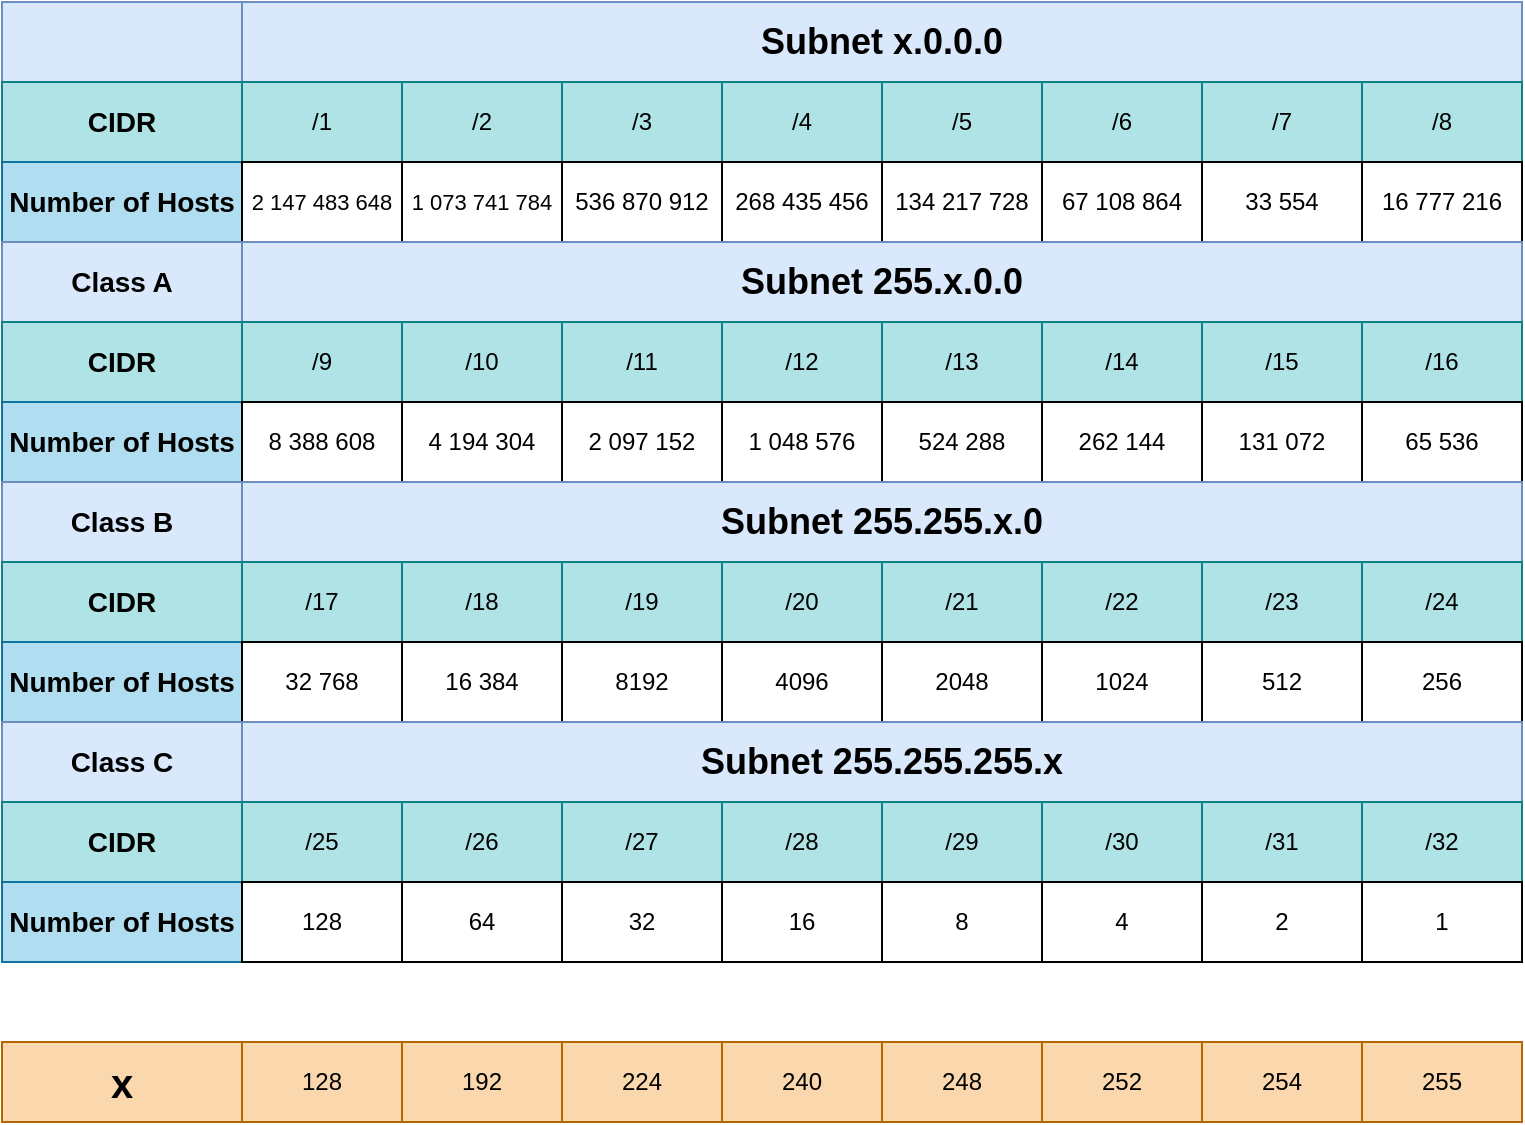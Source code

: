 <mxfile version="20.2.7" type="device"><diagram id="atCR8Hb2pBl_sweVH8Gp" name="Page-1"><mxGraphModel dx="1422" dy="780" grid="1" gridSize="10" guides="1" tooltips="1" connect="1" arrows="1" fold="1" page="1" pageScale="1" pageWidth="850" pageHeight="1100" background="#ffffff" math="0" shadow="0"><root><mxCell id="0"/><mxCell id="1" parent="0"/><mxCell id="pS9TweU3LE4W3aXpT5nN-1" value="" style="rounded=0;whiteSpace=wrap;html=1;fillColor=#dae8fc;strokeColor=#6c8ebf;" vertex="1" parent="1"><mxGeometry y="120" width="120" height="40" as="geometry"/></mxCell><mxCell id="pS9TweU3LE4W3aXpT5nN-2" value="CIDR" style="rounded=0;whiteSpace=wrap;html=1;fontStyle=1;fontSize=14;fillColor=#b0e3e6;strokeColor=#0e8088;" vertex="1" parent="1"><mxGeometry y="160" width="120" height="40" as="geometry"/></mxCell><mxCell id="pS9TweU3LE4W3aXpT5nN-3" value="Number of Hosts" style="rounded=0;whiteSpace=wrap;html=1;fontStyle=1;fontSize=14;fillColor=#b1ddf0;strokeColor=#10739e;" vertex="1" parent="1"><mxGeometry y="200" width="120" height="40" as="geometry"/></mxCell><mxCell id="pS9TweU3LE4W3aXpT5nN-4" value="&lt;b&gt;&lt;font style=&quot;font-size: 18px;&quot;&gt;Subnet x.0.0.0&lt;/font&gt;&lt;/b&gt;" style="rounded=0;whiteSpace=wrap;html=1;fillColor=#dae8fc;strokeColor=#6c8ebf;" vertex="1" parent="1"><mxGeometry x="120" y="120" width="640" height="40" as="geometry"/></mxCell><mxCell id="pS9TweU3LE4W3aXpT5nN-5" value="/1" style="whiteSpace=wrap;html=1;fillColor=#b0e3e6;strokeColor=#0e8088;" vertex="1" parent="1"><mxGeometry x="120" y="160" width="80" height="40" as="geometry"/></mxCell><mxCell id="pS9TweU3LE4W3aXpT5nN-6" value="/2" style="whiteSpace=wrap;html=1;fillColor=#b0e3e6;strokeColor=#0e8088;" vertex="1" parent="1"><mxGeometry x="200" y="160" width="80" height="40" as="geometry"/></mxCell><mxCell id="pS9TweU3LE4W3aXpT5nN-7" value="/3" style="whiteSpace=wrap;html=1;fillColor=#b0e3e6;strokeColor=#0e8088;" vertex="1" parent="1"><mxGeometry x="280" y="160" width="80" height="40" as="geometry"/></mxCell><mxCell id="pS9TweU3LE4W3aXpT5nN-9" value="/4" style="whiteSpace=wrap;html=1;fillColor=#b0e3e6;strokeColor=#0e8088;" vertex="1" parent="1"><mxGeometry x="360" y="160" width="80" height="40" as="geometry"/></mxCell><mxCell id="pS9TweU3LE4W3aXpT5nN-10" value="/5" style="whiteSpace=wrap;html=1;fillColor=#b0e3e6;strokeColor=#0e8088;" vertex="1" parent="1"><mxGeometry x="440" y="160" width="80" height="40" as="geometry"/></mxCell><mxCell id="pS9TweU3LE4W3aXpT5nN-11" value="/6" style="whiteSpace=wrap;html=1;fillColor=#b0e3e6;strokeColor=#0e8088;" vertex="1" parent="1"><mxGeometry x="520" y="160" width="80" height="40" as="geometry"/></mxCell><mxCell id="pS9TweU3LE4W3aXpT5nN-12" value="/7" style="whiteSpace=wrap;html=1;fillColor=#b0e3e6;strokeColor=#0e8088;" vertex="1" parent="1"><mxGeometry x="600" y="160" width="80" height="40" as="geometry"/></mxCell><mxCell id="pS9TweU3LE4W3aXpT5nN-13" value="/8" style="whiteSpace=wrap;html=1;fillColor=#b0e3e6;strokeColor=#0e8088;" vertex="1" parent="1"><mxGeometry x="680" y="160" width="80" height="40" as="geometry"/></mxCell><mxCell id="pS9TweU3LE4W3aXpT5nN-14" value="&lt;font style=&quot;font-size: 11px;&quot;&gt;2 147 483 648&lt;/font&gt;" style="whiteSpace=wrap;html=1;" vertex="1" parent="1"><mxGeometry x="120" y="200" width="80" height="40" as="geometry"/></mxCell><mxCell id="pS9TweU3LE4W3aXpT5nN-15" value="&lt;font style=&quot;font-size: 11px;&quot;&gt;1 073 741 784&lt;/font&gt;" style="whiteSpace=wrap;html=1;" vertex="1" parent="1"><mxGeometry x="200" y="200" width="80" height="40" as="geometry"/></mxCell><mxCell id="pS9TweU3LE4W3aXpT5nN-16" value="536 870 912" style="whiteSpace=wrap;html=1;" vertex="1" parent="1"><mxGeometry x="280" y="200" width="80" height="40" as="geometry"/></mxCell><mxCell id="pS9TweU3LE4W3aXpT5nN-17" value="268 435 456" style="whiteSpace=wrap;html=1;" vertex="1" parent="1"><mxGeometry x="360" y="200" width="80" height="40" as="geometry"/></mxCell><mxCell id="pS9TweU3LE4W3aXpT5nN-18" value="134 217 728" style="whiteSpace=wrap;html=1;" vertex="1" parent="1"><mxGeometry x="440" y="200" width="80" height="40" as="geometry"/></mxCell><mxCell id="pS9TweU3LE4W3aXpT5nN-19" value="67 108 864" style="whiteSpace=wrap;html=1;" vertex="1" parent="1"><mxGeometry x="520" y="200" width="80" height="40" as="geometry"/></mxCell><mxCell id="pS9TweU3LE4W3aXpT5nN-20" value="33 554" style="whiteSpace=wrap;html=1;" vertex="1" parent="1"><mxGeometry x="600" y="200" width="80" height="40" as="geometry"/></mxCell><mxCell id="pS9TweU3LE4W3aXpT5nN-21" value="16 777 216" style="whiteSpace=wrap;html=1;" vertex="1" parent="1"><mxGeometry x="680" y="200" width="80" height="40" as="geometry"/></mxCell><mxCell id="pS9TweU3LE4W3aXpT5nN-30" value="&lt;b&gt;&lt;font style=&quot;font-size: 14px;&quot;&gt;Class A&lt;/font&gt;&lt;/b&gt;" style="rounded=0;whiteSpace=wrap;html=1;fillColor=#dae8fc;strokeColor=#6c8ebf;" vertex="1" parent="1"><mxGeometry y="240" width="120" height="40" as="geometry"/></mxCell><mxCell id="pS9TweU3LE4W3aXpT5nN-31" value="CIDR" style="rounded=0;whiteSpace=wrap;html=1;fontStyle=1;fontSize=14;fillColor=#b0e3e6;strokeColor=#0e8088;" vertex="1" parent="1"><mxGeometry y="280" width="120" height="40" as="geometry"/></mxCell><mxCell id="pS9TweU3LE4W3aXpT5nN-32" value="Number of Hosts" style="rounded=0;whiteSpace=wrap;html=1;fontStyle=1;fontSize=14;fillColor=#b1ddf0;strokeColor=#10739e;" vertex="1" parent="1"><mxGeometry y="320" width="120" height="40" as="geometry"/></mxCell><mxCell id="pS9TweU3LE4W3aXpT5nN-33" value="&lt;b&gt;&lt;font style=&quot;font-size: 18px;&quot;&gt;Subnet 255.x.0.0&lt;/font&gt;&lt;/b&gt;" style="rounded=0;whiteSpace=wrap;html=1;fillColor=#dae8fc;strokeColor=#6c8ebf;" vertex="1" parent="1"><mxGeometry x="120" y="240" width="640" height="40" as="geometry"/></mxCell><mxCell id="pS9TweU3LE4W3aXpT5nN-34" value="/9" style="whiteSpace=wrap;html=1;fillColor=#b0e3e6;strokeColor=#0e8088;" vertex="1" parent="1"><mxGeometry x="120" y="280" width="80" height="40" as="geometry"/></mxCell><mxCell id="pS9TweU3LE4W3aXpT5nN-35" value="/10" style="whiteSpace=wrap;html=1;fillColor=#b0e3e6;strokeColor=#0e8088;" vertex="1" parent="1"><mxGeometry x="200" y="280" width="80" height="40" as="geometry"/></mxCell><mxCell id="pS9TweU3LE4W3aXpT5nN-36" value="/11" style="whiteSpace=wrap;html=1;fillColor=#b0e3e6;strokeColor=#0e8088;" vertex="1" parent="1"><mxGeometry x="280" y="280" width="80" height="40" as="geometry"/></mxCell><mxCell id="pS9TweU3LE4W3aXpT5nN-37" value="/12" style="whiteSpace=wrap;html=1;fillColor=#b0e3e6;strokeColor=#0e8088;" vertex="1" parent="1"><mxGeometry x="360" y="280" width="80" height="40" as="geometry"/></mxCell><mxCell id="pS9TweU3LE4W3aXpT5nN-38" value="/13" style="whiteSpace=wrap;html=1;fillColor=#b0e3e6;strokeColor=#0e8088;" vertex="1" parent="1"><mxGeometry x="440" y="280" width="80" height="40" as="geometry"/></mxCell><mxCell id="pS9TweU3LE4W3aXpT5nN-39" value="/14" style="whiteSpace=wrap;html=1;fillColor=#b0e3e6;strokeColor=#0e8088;" vertex="1" parent="1"><mxGeometry x="520" y="280" width="80" height="40" as="geometry"/></mxCell><mxCell id="pS9TweU3LE4W3aXpT5nN-40" value="/15" style="whiteSpace=wrap;html=1;fillColor=#b0e3e6;strokeColor=#0e8088;" vertex="1" parent="1"><mxGeometry x="600" y="280" width="80" height="40" as="geometry"/></mxCell><mxCell id="pS9TweU3LE4W3aXpT5nN-41" value="/16" style="whiteSpace=wrap;html=1;fillColor=#b0e3e6;strokeColor=#0e8088;" vertex="1" parent="1"><mxGeometry x="680" y="280" width="80" height="40" as="geometry"/></mxCell><mxCell id="pS9TweU3LE4W3aXpT5nN-42" value="8 388 608" style="whiteSpace=wrap;html=1;" vertex="1" parent="1"><mxGeometry x="120" y="320" width="80" height="40" as="geometry"/></mxCell><mxCell id="pS9TweU3LE4W3aXpT5nN-43" value="4 194 304" style="whiteSpace=wrap;html=1;" vertex="1" parent="1"><mxGeometry x="200" y="320" width="80" height="40" as="geometry"/></mxCell><mxCell id="pS9TweU3LE4W3aXpT5nN-44" value="2 097 152" style="whiteSpace=wrap;html=1;" vertex="1" parent="1"><mxGeometry x="280" y="320" width="80" height="40" as="geometry"/></mxCell><mxCell id="pS9TweU3LE4W3aXpT5nN-45" value="1 048 576" style="whiteSpace=wrap;html=1;" vertex="1" parent="1"><mxGeometry x="360" y="320" width="80" height="40" as="geometry"/></mxCell><mxCell id="pS9TweU3LE4W3aXpT5nN-46" value="524 288" style="whiteSpace=wrap;html=1;" vertex="1" parent="1"><mxGeometry x="440" y="320" width="80" height="40" as="geometry"/></mxCell><mxCell id="pS9TweU3LE4W3aXpT5nN-47" value="262 144" style="whiteSpace=wrap;html=1;" vertex="1" parent="1"><mxGeometry x="520" y="320" width="80" height="40" as="geometry"/></mxCell><mxCell id="pS9TweU3LE4W3aXpT5nN-48" value="131 072" style="whiteSpace=wrap;html=1;" vertex="1" parent="1"><mxGeometry x="600" y="320" width="80" height="40" as="geometry"/></mxCell><mxCell id="pS9TweU3LE4W3aXpT5nN-49" value="65 536" style="whiteSpace=wrap;html=1;" vertex="1" parent="1"><mxGeometry x="680" y="320" width="80" height="40" as="geometry"/></mxCell><mxCell id="pS9TweU3LE4W3aXpT5nN-50" value="&lt;b&gt;&lt;font style=&quot;font-size: 14px;&quot;&gt;Class B&lt;br&gt;&lt;/font&gt;&lt;/b&gt;" style="rounded=0;whiteSpace=wrap;html=1;fillColor=#dae8fc;strokeColor=#6c8ebf;" vertex="1" parent="1"><mxGeometry y="360" width="120" height="40" as="geometry"/></mxCell><mxCell id="pS9TweU3LE4W3aXpT5nN-51" value="CIDR" style="rounded=0;whiteSpace=wrap;html=1;fontStyle=1;fontSize=14;fillColor=#b0e3e6;strokeColor=#0e8088;" vertex="1" parent="1"><mxGeometry y="400" width="120" height="40" as="geometry"/></mxCell><mxCell id="pS9TweU3LE4W3aXpT5nN-52" value="Number of Hosts" style="rounded=0;whiteSpace=wrap;html=1;fontStyle=1;fontSize=14;fillColor=#b1ddf0;strokeColor=#10739e;" vertex="1" parent="1"><mxGeometry y="440" width="120" height="40" as="geometry"/></mxCell><mxCell id="pS9TweU3LE4W3aXpT5nN-53" value="&lt;b&gt;&lt;font style=&quot;font-size: 18px;&quot;&gt;Subnet 255.255.x.0&lt;/font&gt;&lt;/b&gt;" style="rounded=0;whiteSpace=wrap;html=1;fillColor=#dae8fc;strokeColor=#6c8ebf;" vertex="1" parent="1"><mxGeometry x="120" y="360" width="640" height="40" as="geometry"/></mxCell><mxCell id="pS9TweU3LE4W3aXpT5nN-54" value="/17" style="whiteSpace=wrap;html=1;fillColor=#b0e3e6;strokeColor=#0e8088;" vertex="1" parent="1"><mxGeometry x="120" y="400" width="80" height="40" as="geometry"/></mxCell><mxCell id="pS9TweU3LE4W3aXpT5nN-55" value="/18" style="whiteSpace=wrap;html=1;fillColor=#b0e3e6;strokeColor=#0e8088;" vertex="1" parent="1"><mxGeometry x="200" y="400" width="80" height="40" as="geometry"/></mxCell><mxCell id="pS9TweU3LE4W3aXpT5nN-56" value="/19" style="whiteSpace=wrap;html=1;fillColor=#b0e3e6;strokeColor=#0e8088;" vertex="1" parent="1"><mxGeometry x="280" y="400" width="80" height="40" as="geometry"/></mxCell><mxCell id="pS9TweU3LE4W3aXpT5nN-57" value="/20" style="whiteSpace=wrap;html=1;fillColor=#b0e3e6;strokeColor=#0e8088;" vertex="1" parent="1"><mxGeometry x="360" y="400" width="80" height="40" as="geometry"/></mxCell><mxCell id="pS9TweU3LE4W3aXpT5nN-58" value="/21" style="whiteSpace=wrap;html=1;fillColor=#b0e3e6;strokeColor=#0e8088;" vertex="1" parent="1"><mxGeometry x="440" y="400" width="80" height="40" as="geometry"/></mxCell><mxCell id="pS9TweU3LE4W3aXpT5nN-59" value="/22" style="whiteSpace=wrap;html=1;fillColor=#b0e3e6;strokeColor=#0e8088;" vertex="1" parent="1"><mxGeometry x="520" y="400" width="80" height="40" as="geometry"/></mxCell><mxCell id="pS9TweU3LE4W3aXpT5nN-60" value="/23" style="whiteSpace=wrap;html=1;fillColor=#b0e3e6;strokeColor=#0e8088;" vertex="1" parent="1"><mxGeometry x="600" y="400" width="80" height="40" as="geometry"/></mxCell><mxCell id="pS9TweU3LE4W3aXpT5nN-61" value="/24" style="whiteSpace=wrap;html=1;fillColor=#b0e3e6;strokeColor=#0e8088;" vertex="1" parent="1"><mxGeometry x="680" y="400" width="80" height="40" as="geometry"/></mxCell><mxCell id="pS9TweU3LE4W3aXpT5nN-62" value="32 768" style="whiteSpace=wrap;html=1;" vertex="1" parent="1"><mxGeometry x="120" y="440" width="80" height="40" as="geometry"/></mxCell><mxCell id="pS9TweU3LE4W3aXpT5nN-63" value="16 384" style="whiteSpace=wrap;html=1;" vertex="1" parent="1"><mxGeometry x="200" y="440" width="80" height="40" as="geometry"/></mxCell><mxCell id="pS9TweU3LE4W3aXpT5nN-64" value="8192" style="whiteSpace=wrap;html=1;" vertex="1" parent="1"><mxGeometry x="280" y="440" width="80" height="40" as="geometry"/></mxCell><mxCell id="pS9TweU3LE4W3aXpT5nN-65" value="4096" style="whiteSpace=wrap;html=1;" vertex="1" parent="1"><mxGeometry x="360" y="440" width="80" height="40" as="geometry"/></mxCell><mxCell id="pS9TweU3LE4W3aXpT5nN-66" value="2048" style="whiteSpace=wrap;html=1;" vertex="1" parent="1"><mxGeometry x="440" y="440" width="80" height="40" as="geometry"/></mxCell><mxCell id="pS9TweU3LE4W3aXpT5nN-67" value="1024" style="whiteSpace=wrap;html=1;" vertex="1" parent="1"><mxGeometry x="520" y="440" width="80" height="40" as="geometry"/></mxCell><mxCell id="pS9TweU3LE4W3aXpT5nN-68" value="512" style="whiteSpace=wrap;html=1;" vertex="1" parent="1"><mxGeometry x="600" y="440" width="80" height="40" as="geometry"/></mxCell><mxCell id="pS9TweU3LE4W3aXpT5nN-69" value="256" style="whiteSpace=wrap;html=1;" vertex="1" parent="1"><mxGeometry x="680" y="440" width="80" height="40" as="geometry"/></mxCell><mxCell id="pS9TweU3LE4W3aXpT5nN-70" value="&lt;b&gt;&lt;font style=&quot;font-size: 14px;&quot;&gt;Class C&lt;br&gt;&lt;/font&gt;&lt;/b&gt;" style="rounded=0;whiteSpace=wrap;html=1;fillColor=#dae8fc;strokeColor=#6c8ebf;" vertex="1" parent="1"><mxGeometry y="480" width="120" height="40" as="geometry"/></mxCell><mxCell id="pS9TweU3LE4W3aXpT5nN-71" value="CIDR" style="rounded=0;whiteSpace=wrap;html=1;fontStyle=1;fontSize=14;fillColor=#b0e3e6;strokeColor=#0e8088;" vertex="1" parent="1"><mxGeometry y="520" width="120" height="40" as="geometry"/></mxCell><mxCell id="pS9TweU3LE4W3aXpT5nN-72" value="Number of Hosts" style="rounded=0;whiteSpace=wrap;html=1;fontStyle=1;fontSize=14;fillColor=#b1ddf0;strokeColor=#10739e;" vertex="1" parent="1"><mxGeometry y="560" width="120" height="40" as="geometry"/></mxCell><mxCell id="pS9TweU3LE4W3aXpT5nN-73" value="&lt;b&gt;&lt;font style=&quot;font-size: 18px;&quot;&gt;Subnet 255.255.255.x&lt;/font&gt;&lt;/b&gt;" style="rounded=0;whiteSpace=wrap;html=1;fillColor=#dae8fc;strokeColor=#6c8ebf;" vertex="1" parent="1"><mxGeometry x="120" y="480" width="640" height="40" as="geometry"/></mxCell><mxCell id="pS9TweU3LE4W3aXpT5nN-74" value="/25" style="whiteSpace=wrap;html=1;fillColor=#b0e3e6;strokeColor=#0e8088;" vertex="1" parent="1"><mxGeometry x="120" y="520" width="80" height="40" as="geometry"/></mxCell><mxCell id="pS9TweU3LE4W3aXpT5nN-75" value="/26" style="whiteSpace=wrap;html=1;fillColor=#b0e3e6;strokeColor=#0e8088;" vertex="1" parent="1"><mxGeometry x="200" y="520" width="80" height="40" as="geometry"/></mxCell><mxCell id="pS9TweU3LE4W3aXpT5nN-76" value="/27" style="whiteSpace=wrap;html=1;fillColor=#b0e3e6;strokeColor=#0e8088;" vertex="1" parent="1"><mxGeometry x="280" y="520" width="80" height="40" as="geometry"/></mxCell><mxCell id="pS9TweU3LE4W3aXpT5nN-77" value="/28" style="whiteSpace=wrap;html=1;fillColor=#b0e3e6;strokeColor=#0e8088;" vertex="1" parent="1"><mxGeometry x="360" y="520" width="80" height="40" as="geometry"/></mxCell><mxCell id="pS9TweU3LE4W3aXpT5nN-78" value="/29" style="whiteSpace=wrap;html=1;fillColor=#b0e3e6;strokeColor=#0e8088;" vertex="1" parent="1"><mxGeometry x="440" y="520" width="80" height="40" as="geometry"/></mxCell><mxCell id="pS9TweU3LE4W3aXpT5nN-79" value="/30" style="whiteSpace=wrap;html=1;fillColor=#b0e3e6;strokeColor=#0e8088;" vertex="1" parent="1"><mxGeometry x="520" y="520" width="80" height="40" as="geometry"/></mxCell><mxCell id="pS9TweU3LE4W3aXpT5nN-80" value="/31" style="whiteSpace=wrap;html=1;fillColor=#b0e3e6;strokeColor=#0e8088;" vertex="1" parent="1"><mxGeometry x="600" y="520" width="80" height="40" as="geometry"/></mxCell><mxCell id="pS9TweU3LE4W3aXpT5nN-81" value="/32" style="whiteSpace=wrap;html=1;fillColor=#b0e3e6;strokeColor=#0e8088;" vertex="1" parent="1"><mxGeometry x="680" y="520" width="80" height="40" as="geometry"/></mxCell><mxCell id="pS9TweU3LE4W3aXpT5nN-82" value="128" style="whiteSpace=wrap;html=1;" vertex="1" parent="1"><mxGeometry x="120" y="560" width="80" height="40" as="geometry"/></mxCell><mxCell id="pS9TweU3LE4W3aXpT5nN-83" value="64" style="whiteSpace=wrap;html=1;" vertex="1" parent="1"><mxGeometry x="200" y="560" width="80" height="40" as="geometry"/></mxCell><mxCell id="pS9TweU3LE4W3aXpT5nN-84" value="32" style="whiteSpace=wrap;html=1;" vertex="1" parent="1"><mxGeometry x="280" y="560" width="80" height="40" as="geometry"/></mxCell><mxCell id="pS9TweU3LE4W3aXpT5nN-85" value="16" style="whiteSpace=wrap;html=1;" vertex="1" parent="1"><mxGeometry x="360" y="560" width="80" height="40" as="geometry"/></mxCell><mxCell id="pS9TweU3LE4W3aXpT5nN-86" value="8" style="whiteSpace=wrap;html=1;" vertex="1" parent="1"><mxGeometry x="440" y="560" width="80" height="40" as="geometry"/></mxCell><mxCell id="pS9TweU3LE4W3aXpT5nN-87" value="4" style="whiteSpace=wrap;html=1;" vertex="1" parent="1"><mxGeometry x="520" y="560" width="80" height="40" as="geometry"/></mxCell><mxCell id="pS9TweU3LE4W3aXpT5nN-88" value="2" style="whiteSpace=wrap;html=1;" vertex="1" parent="1"><mxGeometry x="600" y="560" width="80" height="40" as="geometry"/></mxCell><mxCell id="pS9TweU3LE4W3aXpT5nN-89" value="1" style="whiteSpace=wrap;html=1;" vertex="1" parent="1"><mxGeometry x="680" y="560" width="80" height="40" as="geometry"/></mxCell><mxCell id="pS9TweU3LE4W3aXpT5nN-91" value="&lt;font style=&quot;font-size: 20px;&quot;&gt;&lt;b&gt;x&lt;/b&gt;&lt;/font&gt;" style="whiteSpace=wrap;html=1;fontSize=14;fillColor=#fad7ac;strokeColor=#b46504;" vertex="1" parent="1"><mxGeometry y="640" width="120" height="40" as="geometry"/></mxCell><mxCell id="pS9TweU3LE4W3aXpT5nN-93" value="128" style="whiteSpace=wrap;html=1;fillColor=#fad7ac;strokeColor=#b46504;" vertex="1" parent="1"><mxGeometry x="120" y="640" width="80" height="40" as="geometry"/></mxCell><mxCell id="pS9TweU3LE4W3aXpT5nN-94" value="192" style="whiteSpace=wrap;html=1;fillColor=#fad7ac;strokeColor=#b46504;" vertex="1" parent="1"><mxGeometry x="200" y="640" width="80" height="40" as="geometry"/></mxCell><mxCell id="pS9TweU3LE4W3aXpT5nN-95" value="224" style="whiteSpace=wrap;html=1;fillColor=#fad7ac;strokeColor=#b46504;" vertex="1" parent="1"><mxGeometry x="280" y="640" width="80" height="40" as="geometry"/></mxCell><mxCell id="pS9TweU3LE4W3aXpT5nN-96" value="240" style="whiteSpace=wrap;html=1;fillColor=#fad7ac;strokeColor=#b46504;" vertex="1" parent="1"><mxGeometry x="360" y="640" width="80" height="40" as="geometry"/></mxCell><mxCell id="pS9TweU3LE4W3aXpT5nN-97" value="248" style="whiteSpace=wrap;html=1;fillColor=#fad7ac;strokeColor=#b46504;" vertex="1" parent="1"><mxGeometry x="440" y="640" width="80" height="40" as="geometry"/></mxCell><mxCell id="pS9TweU3LE4W3aXpT5nN-98" value="252" style="whiteSpace=wrap;html=1;fillColor=#fad7ac;strokeColor=#b46504;" vertex="1" parent="1"><mxGeometry x="520" y="640" width="80" height="40" as="geometry"/></mxCell><mxCell id="pS9TweU3LE4W3aXpT5nN-99" value="254" style="whiteSpace=wrap;html=1;fillColor=#fad7ac;strokeColor=#b46504;" vertex="1" parent="1"><mxGeometry x="600" y="640" width="80" height="40" as="geometry"/></mxCell><mxCell id="pS9TweU3LE4W3aXpT5nN-100" value="255" style="whiteSpace=wrap;html=1;fillColor=#fad7ac;strokeColor=#b46504;" vertex="1" parent="1"><mxGeometry x="680" y="640" width="80" height="40" as="geometry"/></mxCell></root></mxGraphModel></diagram></mxfile>